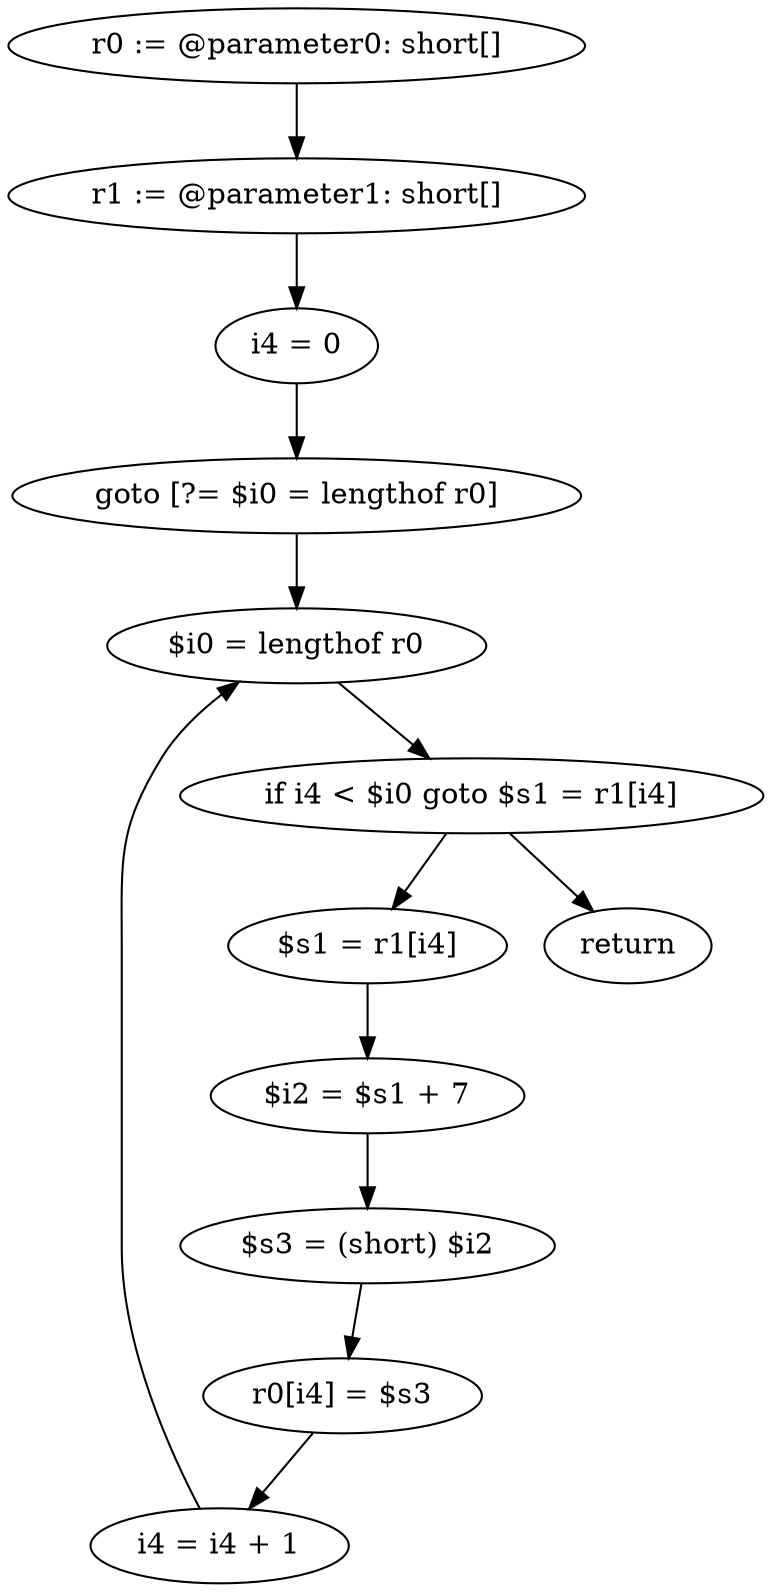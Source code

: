 digraph "unitGraph" {
    "r0 := @parameter0: short[]"
    "r1 := @parameter1: short[]"
    "i4 = 0"
    "goto [?= $i0 = lengthof r0]"
    "$s1 = r1[i4]"
    "$i2 = $s1 + 7"
    "$s3 = (short) $i2"
    "r0[i4] = $s3"
    "i4 = i4 + 1"
    "$i0 = lengthof r0"
    "if i4 < $i0 goto $s1 = r1[i4]"
    "return"
    "r0 := @parameter0: short[]"->"r1 := @parameter1: short[]";
    "r1 := @parameter1: short[]"->"i4 = 0";
    "i4 = 0"->"goto [?= $i0 = lengthof r0]";
    "goto [?= $i0 = lengthof r0]"->"$i0 = lengthof r0";
    "$s1 = r1[i4]"->"$i2 = $s1 + 7";
    "$i2 = $s1 + 7"->"$s3 = (short) $i2";
    "$s3 = (short) $i2"->"r0[i4] = $s3";
    "r0[i4] = $s3"->"i4 = i4 + 1";
    "i4 = i4 + 1"->"$i0 = lengthof r0";
    "$i0 = lengthof r0"->"if i4 < $i0 goto $s1 = r1[i4]";
    "if i4 < $i0 goto $s1 = r1[i4]"->"return";
    "if i4 < $i0 goto $s1 = r1[i4]"->"$s1 = r1[i4]";
}
